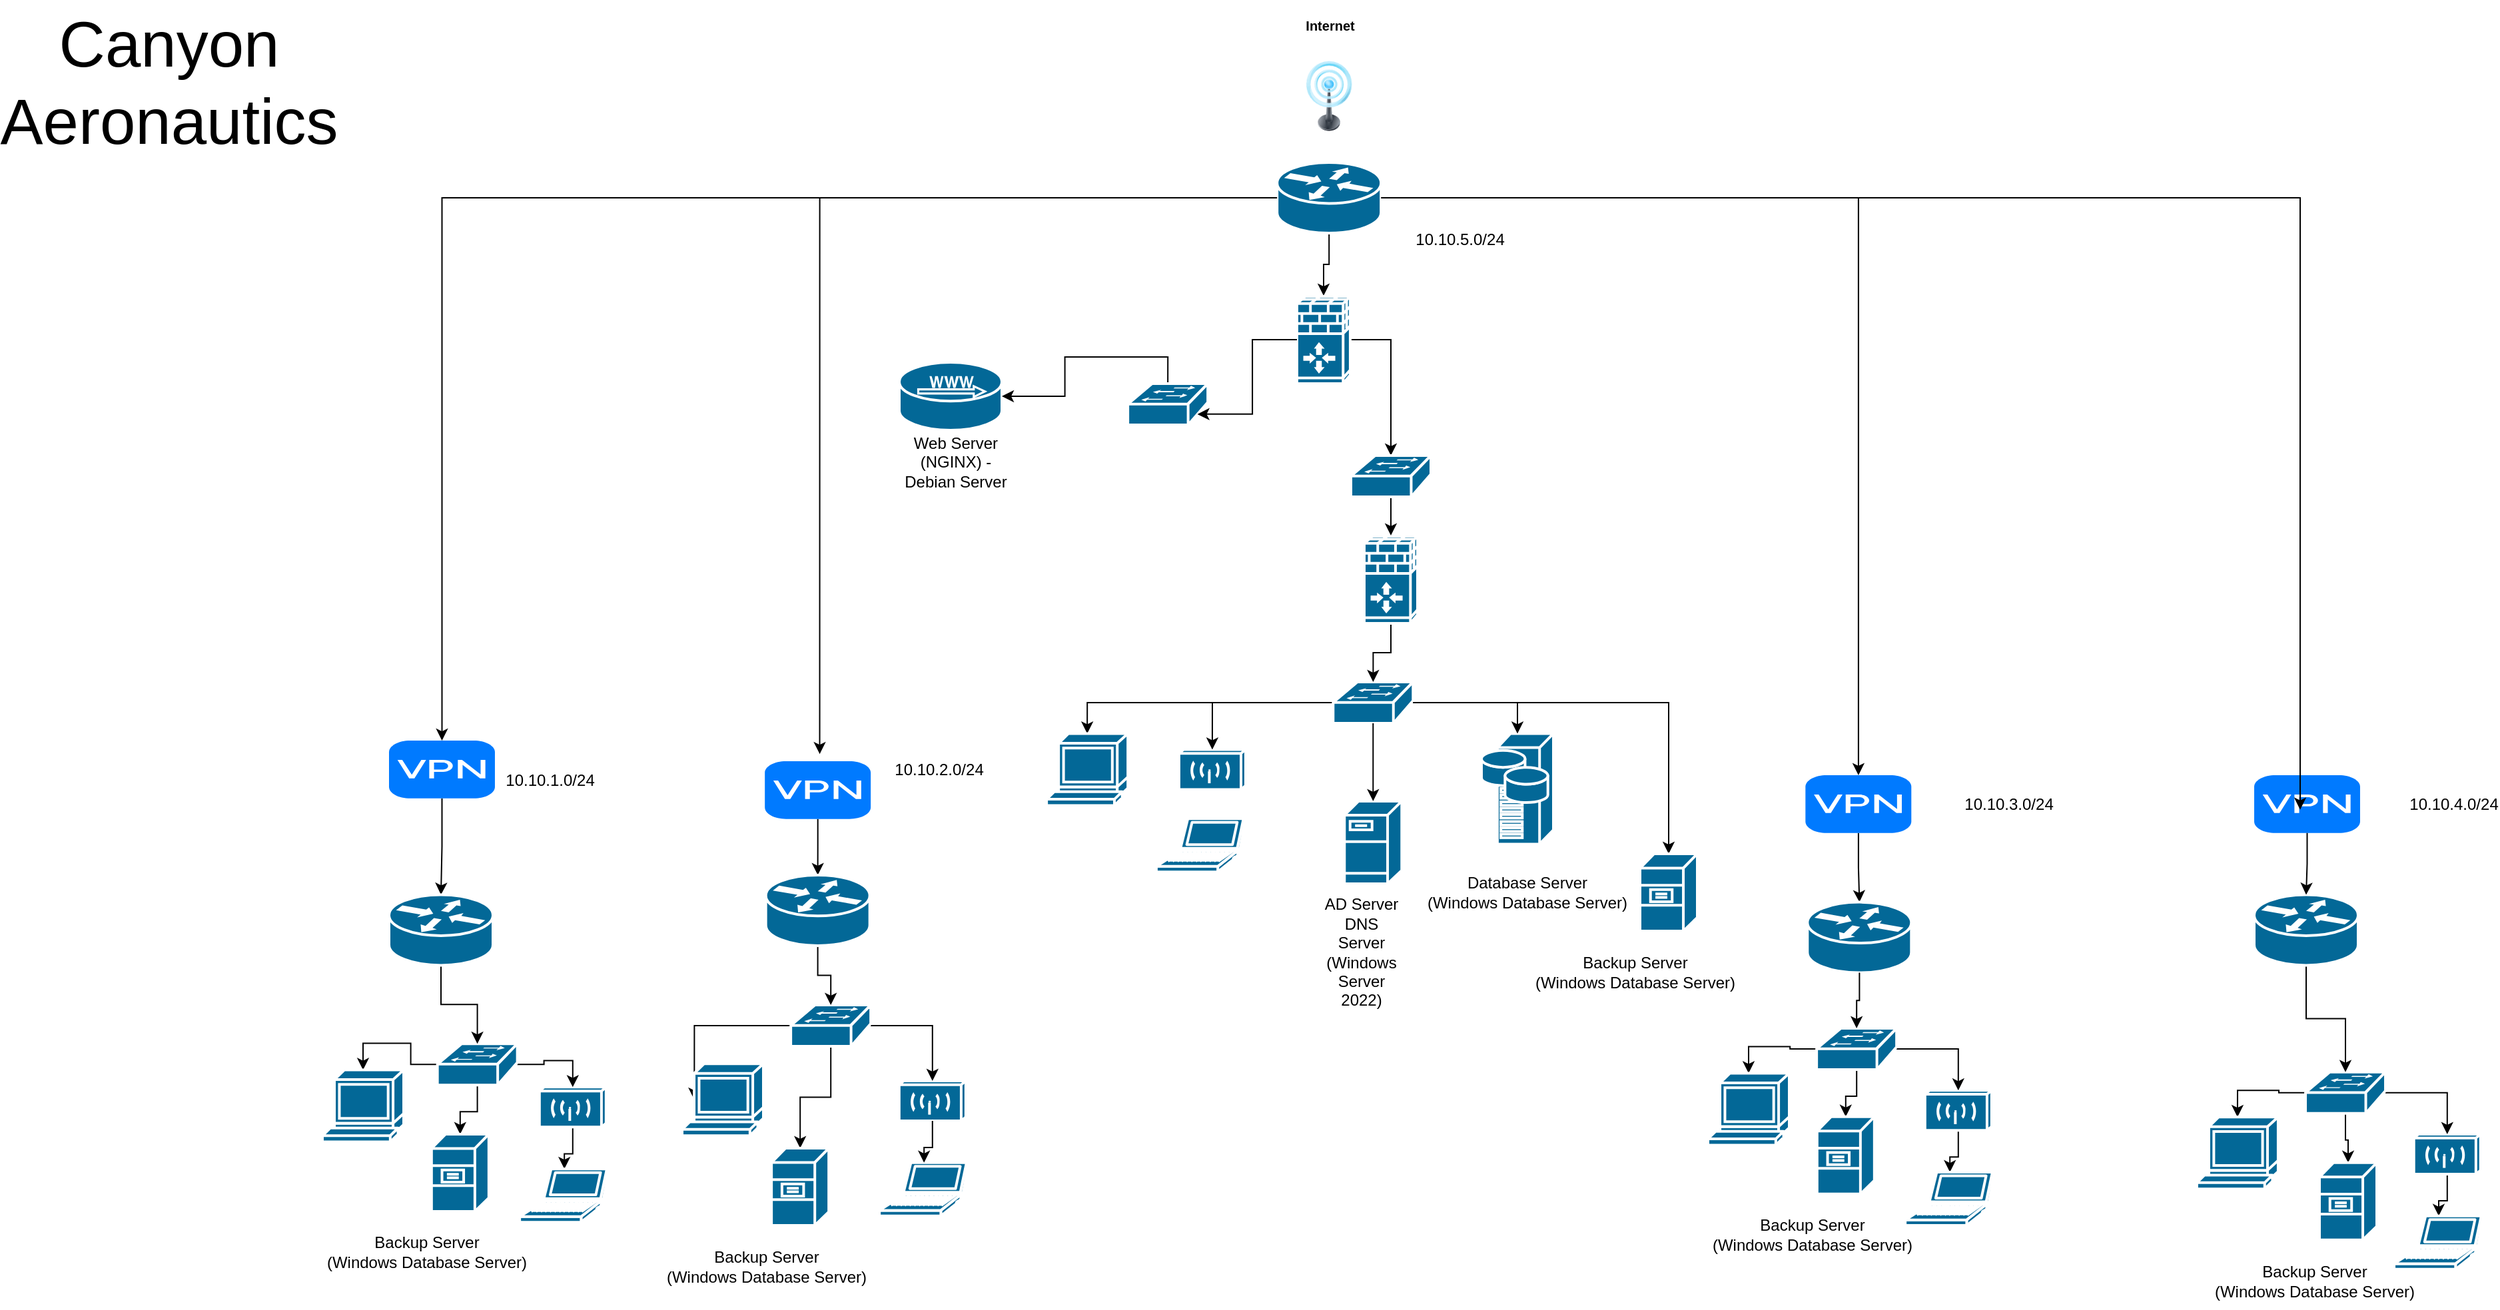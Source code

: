 <mxfile version="22.0.0" type="github">
  <diagram name="Page-1" id="55a83fd1-7818-8e21-69c5-c3457e3827bb">
    <mxGraphModel dx="2093" dy="955" grid="1" gridSize="10" guides="1" tooltips="1" connect="1" arrows="1" fold="1" page="1" pageScale="1" pageWidth="2000" pageHeight="1600" background="none" math="0" shadow="0">
      <root>
        <mxCell id="0" />
        <mxCell id="1" parent="0" />
        <mxCell id="h9fLuppz6c3Ee6yRtKW5-85" value="&lt;font style=&quot;font-size: 10px;&quot;&gt;Internet&lt;/font&gt;" style="text;strokeColor=none;fillColor=none;html=1;fontSize=24;fontStyle=1;verticalAlign=middle;align=center;" parent="1" vertex="1">
          <mxGeometry x="1022.48" y="40.0" width="66.212" height="26.353" as="geometry" />
        </mxCell>
        <mxCell id="h9fLuppz6c3Ee6yRtKW5-9" value="" style="image;html=1;image=img/lib/clip_art/telecommunication/Signal_tower_on_128x128.png" parent="1" vertex="1">
          <mxGeometry x="1029.102" y="83.643" width="52.97" height="52.706" as="geometry" />
        </mxCell>
        <mxCell id="T81MVam2oDBTtQF74JZc-26" value="" style="shape=mxgraph.cisco.wireless.wireless_transport;sketch=0;html=1;pointerEvents=1;dashed=0;fillColor=#036897;strokeColor=#ffffff;strokeWidth=2;verticalLabelPosition=bottom;verticalAlign=top;align=center;outlineConnect=0;" parent="1" vertex="1">
          <mxGeometry x="732.91" y="849.5" width="50" height="30" as="geometry" />
        </mxCell>
        <mxCell id="6Hb-7iKjbaXuVZW9iwau-34" style="edgeStyle=orthogonalEdgeStyle;rounded=0;orthogonalLoop=1;jettySize=auto;html=1;" parent="1" source="T81MVam2oDBTtQF74JZc-27" target="T81MVam2oDBTtQF74JZc-26" edge="1">
          <mxGeometry relative="1" as="geometry" />
        </mxCell>
        <mxCell id="6Hb-7iKjbaXuVZW9iwau-35" style="edgeStyle=orthogonalEdgeStyle;rounded=0;orthogonalLoop=1;jettySize=auto;html=1;entryX=0.15;entryY=0.5;entryDx=0;entryDy=0;entryPerimeter=0;" parent="1" source="T81MVam2oDBTtQF74JZc-27" target="T81MVam2oDBTtQF74JZc-43" edge="1">
          <mxGeometry relative="1" as="geometry" />
        </mxCell>
        <mxCell id="hgCzGkN1xgXQZOoQxE4W-75" style="edgeStyle=orthogonalEdgeStyle;rounded=0;orthogonalLoop=1;jettySize=auto;html=1;" edge="1" parent="1" source="T81MVam2oDBTtQF74JZc-27" target="hgCzGkN1xgXQZOoQxE4W-68">
          <mxGeometry relative="1" as="geometry" />
        </mxCell>
        <mxCell id="T81MVam2oDBTtQF74JZc-27" value="" style="shape=mxgraph.cisco.switches.workgroup_switch;sketch=0;html=1;pointerEvents=1;dashed=0;fillColor=#036897;strokeColor=#ffffff;strokeWidth=2;verticalLabelPosition=bottom;verticalAlign=top;align=center;outlineConnect=0;" parent="1" vertex="1">
          <mxGeometry x="651.57" y="792.5" width="60" height="31" as="geometry" />
        </mxCell>
        <mxCell id="T81MVam2oDBTtQF74JZc-38" value="" style="shape=mxgraph.cisco.computers_and_peripherals.laptop;sketch=0;html=1;pointerEvents=1;dashed=0;fillColor=#036897;strokeColor=#ffffff;strokeWidth=2;verticalLabelPosition=bottom;verticalAlign=top;align=center;outlineConnect=0;" parent="1" vertex="1">
          <mxGeometry x="718.08" y="910.89" width="67" height="40" as="geometry" />
        </mxCell>
        <mxCell id="T81MVam2oDBTtQF74JZc-43" value="" style="shape=mxgraph.cisco.computers_and_peripherals.terminal;sketch=0;html=1;pointerEvents=1;dashed=0;fillColor=#036897;strokeColor=#ffffff;strokeWidth=2;verticalLabelPosition=bottom;verticalAlign=top;align=center;outlineConnect=0;" parent="1" vertex="1">
          <mxGeometry x="570.0" y="836.6" width="61" height="54" as="geometry" />
        </mxCell>
        <mxCell id="hgCzGkN1xgXQZOoQxE4W-60" style="edgeStyle=orthogonalEdgeStyle;rounded=0;orthogonalLoop=1;jettySize=auto;html=1;" edge="1" parent="1" source="6Hb-7iKjbaXuVZW9iwau-10" target="6Hb-7iKjbaXuVZW9iwau-12">
          <mxGeometry relative="1" as="geometry" />
        </mxCell>
        <mxCell id="6Hb-7iKjbaXuVZW9iwau-10" value="" style="shape=mxgraph.cisco.wireless.wireless_transport;sketch=0;html=1;pointerEvents=1;dashed=0;fillColor=#036897;strokeColor=#ffffff;strokeWidth=2;verticalLabelPosition=bottom;verticalAlign=top;align=center;outlineConnect=0;" parent="1" vertex="1">
          <mxGeometry x="462.91" y="854.18" width="50" height="30" as="geometry" />
        </mxCell>
        <mxCell id="6Hb-7iKjbaXuVZW9iwau-36" style="edgeStyle=orthogonalEdgeStyle;rounded=0;orthogonalLoop=1;jettySize=auto;html=1;entryX=0.5;entryY=0;entryDx=0;entryDy=0;entryPerimeter=0;" parent="1" source="6Hb-7iKjbaXuVZW9iwau-11" target="6Hb-7iKjbaXuVZW9iwau-10" edge="1">
          <mxGeometry relative="1" as="geometry" />
        </mxCell>
        <mxCell id="6Hb-7iKjbaXuVZW9iwau-37" style="edgeStyle=orthogonalEdgeStyle;rounded=0;orthogonalLoop=1;jettySize=auto;html=1;entryX=0.5;entryY=0;entryDx=0;entryDy=0;entryPerimeter=0;" parent="1" source="6Hb-7iKjbaXuVZW9iwau-11" target="6Hb-7iKjbaXuVZW9iwau-13" edge="1">
          <mxGeometry relative="1" as="geometry" />
        </mxCell>
        <mxCell id="hgCzGkN1xgXQZOoQxE4W-74" style="edgeStyle=orthogonalEdgeStyle;rounded=0;orthogonalLoop=1;jettySize=auto;html=1;" edge="1" parent="1" source="6Hb-7iKjbaXuVZW9iwau-11" target="hgCzGkN1xgXQZOoQxE4W-72">
          <mxGeometry relative="1" as="geometry" />
        </mxCell>
        <mxCell id="6Hb-7iKjbaXuVZW9iwau-11" value="" style="shape=mxgraph.cisco.switches.workgroup_switch;sketch=0;html=1;pointerEvents=1;dashed=0;fillColor=#036897;strokeColor=#ffffff;strokeWidth=2;verticalLabelPosition=bottom;verticalAlign=top;align=center;outlineConnect=0;" parent="1" vertex="1">
          <mxGeometry x="386.33" y="821.59" width="60" height="31" as="geometry" />
        </mxCell>
        <mxCell id="6Hb-7iKjbaXuVZW9iwau-12" value="" style="shape=mxgraph.cisco.computers_and_peripherals.laptop;sketch=0;html=1;pointerEvents=1;dashed=0;fillColor=#036897;strokeColor=#ffffff;strokeWidth=2;verticalLabelPosition=bottom;verticalAlign=top;align=center;outlineConnect=0;" parent="1" vertex="1">
          <mxGeometry x="448.08" y="915.57" width="67" height="40" as="geometry" />
        </mxCell>
        <mxCell id="6Hb-7iKjbaXuVZW9iwau-13" value="" style="shape=mxgraph.cisco.computers_and_peripherals.terminal;sketch=0;html=1;pointerEvents=1;dashed=0;fillColor=#036897;strokeColor=#ffffff;strokeWidth=2;verticalLabelPosition=bottom;verticalAlign=top;align=center;outlineConnect=0;" parent="1" vertex="1">
          <mxGeometry x="300.0" y="841.28" width="61" height="54" as="geometry" />
        </mxCell>
        <mxCell id="hgCzGkN1xgXQZOoQxE4W-62" value="" style="edgeStyle=orthogonalEdgeStyle;rounded=0;orthogonalLoop=1;jettySize=auto;html=1;" edge="1" parent="1" source="6Hb-7iKjbaXuVZW9iwau-17" target="6Hb-7iKjbaXuVZW9iwau-19">
          <mxGeometry relative="1" as="geometry" />
        </mxCell>
        <mxCell id="6Hb-7iKjbaXuVZW9iwau-17" value="" style="shape=mxgraph.cisco.wireless.wireless_transport;sketch=0;html=1;pointerEvents=1;dashed=0;fillColor=#036897;strokeColor=#ffffff;strokeWidth=2;verticalLabelPosition=bottom;verticalAlign=top;align=center;outlineConnect=0;" parent="1" vertex="1">
          <mxGeometry x="1869.86" y="889.49" width="50" height="30" as="geometry" />
        </mxCell>
        <mxCell id="6Hb-7iKjbaXuVZW9iwau-49" style="edgeStyle=orthogonalEdgeStyle;rounded=0;orthogonalLoop=1;jettySize=auto;html=1;entryX=0.5;entryY=0;entryDx=0;entryDy=0;entryPerimeter=0;" parent="1" source="6Hb-7iKjbaXuVZW9iwau-18" target="6Hb-7iKjbaXuVZW9iwau-20" edge="1">
          <mxGeometry relative="1" as="geometry" />
        </mxCell>
        <mxCell id="6Hb-7iKjbaXuVZW9iwau-50" style="edgeStyle=orthogonalEdgeStyle;rounded=0;orthogonalLoop=1;jettySize=auto;html=1;" parent="1" source="6Hb-7iKjbaXuVZW9iwau-18" target="6Hb-7iKjbaXuVZW9iwau-17" edge="1">
          <mxGeometry relative="1" as="geometry" />
        </mxCell>
        <mxCell id="hgCzGkN1xgXQZOoQxE4W-77" style="edgeStyle=orthogonalEdgeStyle;rounded=0;orthogonalLoop=1;jettySize=auto;html=1;" edge="1" parent="1" source="6Hb-7iKjbaXuVZW9iwau-18" target="hgCzGkN1xgXQZOoQxE4W-70">
          <mxGeometry relative="1" as="geometry" />
        </mxCell>
        <mxCell id="6Hb-7iKjbaXuVZW9iwau-18" value="" style="shape=mxgraph.cisco.switches.workgroup_switch;sketch=0;html=1;pointerEvents=1;dashed=0;fillColor=#036897;strokeColor=#ffffff;strokeWidth=2;verticalLabelPosition=bottom;verticalAlign=top;align=center;outlineConnect=0;" parent="1" vertex="1">
          <mxGeometry x="1788.52" y="842.86" width="60" height="31" as="geometry" />
        </mxCell>
        <mxCell id="6Hb-7iKjbaXuVZW9iwau-19" value="" style="shape=mxgraph.cisco.computers_and_peripherals.laptop;sketch=0;html=1;pointerEvents=1;dashed=0;fillColor=#036897;strokeColor=#ffffff;strokeWidth=2;verticalLabelPosition=bottom;verticalAlign=top;align=center;outlineConnect=0;" parent="1" vertex="1">
          <mxGeometry x="1855.03" y="950.88" width="67" height="40" as="geometry" />
        </mxCell>
        <mxCell id="6Hb-7iKjbaXuVZW9iwau-20" value="" style="shape=mxgraph.cisco.computers_and_peripherals.terminal;sketch=0;html=1;pointerEvents=1;dashed=0;fillColor=#036897;strokeColor=#ffffff;strokeWidth=2;verticalLabelPosition=bottom;verticalAlign=top;align=center;outlineConnect=0;" parent="1" vertex="1">
          <mxGeometry x="1706.95" y="876.59" width="61" height="54" as="geometry" />
        </mxCell>
        <mxCell id="hgCzGkN1xgXQZOoQxE4W-36" style="edgeStyle=orthogonalEdgeStyle;rounded=0;orthogonalLoop=1;jettySize=auto;html=1;" edge="1" parent="1" source="6Hb-7iKjbaXuVZW9iwau-25" target="hgCzGkN1xgXQZOoQxE4W-35">
          <mxGeometry relative="1" as="geometry" />
        </mxCell>
        <mxCell id="6Hb-7iKjbaXuVZW9iwau-25" value="" style="html=1;strokeWidth=1;shadow=0;dashed=0;shape=mxgraph.ios7.misc.vpn;fillColor=#007AFF;strokeColor=none;buttonText=;strokeColor2=#222222;fontColor=#222222;fontSize=8;verticalLabelPosition=bottom;verticalAlign=top;align=center;sketch=0;" parent="1" vertex="1">
          <mxGeometry x="350.0" y="594.02" width="79.48" height="43.37" as="geometry" />
        </mxCell>
        <mxCell id="hgCzGkN1xgXQZOoQxE4W-41" style="edgeStyle=orthogonalEdgeStyle;rounded=0;orthogonalLoop=1;jettySize=auto;html=1;" edge="1" parent="1" source="6Hb-7iKjbaXuVZW9iwau-26" target="hgCzGkN1xgXQZOoQxE4W-40">
          <mxGeometry relative="1" as="geometry" />
        </mxCell>
        <mxCell id="6Hb-7iKjbaXuVZW9iwau-26" value="" style="html=1;strokeWidth=1;shadow=0;dashed=0;shape=mxgraph.ios7.misc.vpn;fillColor=#007AFF;strokeColor=none;buttonText=;strokeColor2=#222222;fontColor=#222222;fontSize=8;verticalLabelPosition=bottom;verticalAlign=top;align=center;sketch=0;" parent="1" vertex="1">
          <mxGeometry x="632.09" y="609.45" width="79.48" height="43.37" as="geometry" />
        </mxCell>
        <mxCell id="hgCzGkN1xgXQZOoQxE4W-49" style="edgeStyle=orthogonalEdgeStyle;rounded=0;orthogonalLoop=1;jettySize=auto;html=1;" edge="1" parent="1" source="6Hb-7iKjbaXuVZW9iwau-27" target="hgCzGkN1xgXQZOoQxE4W-46">
          <mxGeometry relative="1" as="geometry" />
        </mxCell>
        <mxCell id="6Hb-7iKjbaXuVZW9iwau-27" value="" style="html=1;strokeWidth=1;shadow=0;dashed=0;shape=mxgraph.ios7.misc.vpn;fillColor=#007AFF;strokeColor=none;buttonText=;strokeColor2=#222222;fontColor=#222222;fontSize=8;verticalLabelPosition=bottom;verticalAlign=top;align=center;sketch=0;" parent="1" vertex="1">
          <mxGeometry x="1413.17" y="620" width="79.48" height="43.37" as="geometry" />
        </mxCell>
        <mxCell id="6Hb-7iKjbaXuVZW9iwau-28" value="" style="html=1;strokeWidth=1;shadow=0;dashed=0;shape=mxgraph.ios7.misc.vpn;fillColor=#007AFF;strokeColor=none;buttonText=;strokeColor2=#222222;fontColor=#222222;fontSize=8;verticalLabelPosition=bottom;verticalAlign=top;align=center;sketch=0;" parent="1" vertex="1">
          <mxGeometry x="1750" y="620.0" width="79.48" height="43.37" as="geometry" />
        </mxCell>
        <mxCell id="6Hb-7iKjbaXuVZW9iwau-52" value="10.10.1.0/24" style="text;html=1;strokeColor=none;fillColor=none;align=center;verticalAlign=middle;whiteSpace=wrap;rounded=0;" parent="1" vertex="1">
          <mxGeometry x="441.05" y="609.45" width="60" height="30" as="geometry" />
        </mxCell>
        <mxCell id="6Hb-7iKjbaXuVZW9iwau-53" value="10.10.2.0/24" style="text;html=1;strokeColor=none;fillColor=none;align=center;verticalAlign=middle;whiteSpace=wrap;rounded=0;" parent="1" vertex="1">
          <mxGeometry x="733.0" y="600.71" width="60" height="30" as="geometry" />
        </mxCell>
        <mxCell id="6Hb-7iKjbaXuVZW9iwau-54" value="10.10.3.0/24" style="text;html=1;strokeColor=none;fillColor=none;align=center;verticalAlign=middle;whiteSpace=wrap;rounded=0;" parent="1" vertex="1">
          <mxGeometry x="1536.48" y="626.68" width="60" height="30" as="geometry" />
        </mxCell>
        <mxCell id="6Hb-7iKjbaXuVZW9iwau-55" value="10.10.4.0/24" style="text;html=1;strokeColor=none;fillColor=none;align=center;verticalAlign=middle;whiteSpace=wrap;rounded=0;" parent="1" vertex="1">
          <mxGeometry x="1869.86" y="626.68" width="60" height="30" as="geometry" />
        </mxCell>
        <mxCell id="6Hb-7iKjbaXuVZW9iwau-56" value="10.10.5.0/24" style="text;html=1;strokeColor=none;fillColor=none;align=center;verticalAlign=middle;whiteSpace=wrap;rounded=0;" parent="1" vertex="1">
          <mxGeometry x="1124.44" y="203.35" width="60" height="30" as="geometry" />
        </mxCell>
        <mxCell id="6Hb-7iKjbaXuVZW9iwau-59" value="&lt;font style=&quot;font-size: 48px;&quot;&gt;Canyon Aeronautics&lt;/font&gt;" style="text;html=1;strokeColor=none;fillColor=none;align=center;verticalAlign=middle;whiteSpace=wrap;rounded=0;" parent="1" vertex="1">
          <mxGeometry x="80" y="40" width="210" height="120" as="geometry" />
        </mxCell>
        <mxCell id="MmJGt0UsW00Nj7Y8YMG3-1" value="" style="shape=mxgraph.cisco.servers.microwebserver;sketch=0;html=1;pointerEvents=1;dashed=0;fillColor=#036897;strokeColor=#ffffff;strokeWidth=2;verticalLabelPosition=bottom;verticalAlign=top;align=center;outlineConnect=0;" parent="1" vertex="1">
          <mxGeometry x="733" y="310" width="77" height="51" as="geometry" />
        </mxCell>
        <mxCell id="MmJGt0UsW00Nj7Y8YMG3-2" value="Web Server (NGINX) - Debian Server" style="text;html=1;strokeColor=none;fillColor=none;align=center;verticalAlign=middle;whiteSpace=wrap;rounded=0;" parent="1" vertex="1">
          <mxGeometry x="733" y="370" width="84.92" height="30" as="geometry" />
        </mxCell>
        <mxCell id="hgCzGkN1xgXQZOoQxE4W-4" value="" style="shape=mxgraph.cisco.wireless.wireless_transport;sketch=0;html=1;pointerEvents=1;dashed=0;fillColor=#036897;strokeColor=#ffffff;strokeWidth=2;verticalLabelPosition=bottom;verticalAlign=top;align=center;outlineConnect=0;" vertex="1" parent="1">
          <mxGeometry x="942.95" y="600.71" width="50" height="30" as="geometry" />
        </mxCell>
        <mxCell id="hgCzGkN1xgXQZOoQxE4W-5" style="edgeStyle=orthogonalEdgeStyle;rounded=0;orthogonalLoop=1;jettySize=auto;html=1;entryX=0.5;entryY=0;entryDx=0;entryDy=0;entryPerimeter=0;" edge="1" parent="1" source="hgCzGkN1xgXQZOoQxE4W-7" target="hgCzGkN1xgXQZOoQxE4W-4">
          <mxGeometry relative="1" as="geometry" />
        </mxCell>
        <mxCell id="hgCzGkN1xgXQZOoQxE4W-6" style="edgeStyle=orthogonalEdgeStyle;rounded=0;orthogonalLoop=1;jettySize=auto;html=1;entryX=0.5;entryY=0;entryDx=0;entryDy=0;entryPerimeter=0;" edge="1" parent="1" source="hgCzGkN1xgXQZOoQxE4W-7" target="hgCzGkN1xgXQZOoQxE4W-9">
          <mxGeometry relative="1" as="geometry" />
        </mxCell>
        <mxCell id="hgCzGkN1xgXQZOoQxE4W-64" style="edgeStyle=orthogonalEdgeStyle;rounded=0;orthogonalLoop=1;jettySize=auto;html=1;" edge="1" parent="1" source="hgCzGkN1xgXQZOoQxE4W-7" target="hgCzGkN1xgXQZOoQxE4W-63">
          <mxGeometry relative="1" as="geometry" />
        </mxCell>
        <mxCell id="hgCzGkN1xgXQZOoQxE4W-7" value="" style="shape=mxgraph.cisco.switches.workgroup_switch;sketch=0;html=1;pointerEvents=1;dashed=0;fillColor=#036897;strokeColor=#ffffff;strokeWidth=2;verticalLabelPosition=bottom;verticalAlign=top;align=center;outlineConnect=0;" vertex="1" parent="1">
          <mxGeometry x="1058.65" y="550" width="60" height="31" as="geometry" />
        </mxCell>
        <mxCell id="hgCzGkN1xgXQZOoQxE4W-8" value="" style="shape=mxgraph.cisco.computers_and_peripherals.laptop;sketch=0;html=1;pointerEvents=1;dashed=0;fillColor=#036897;strokeColor=#ffffff;strokeWidth=2;verticalLabelPosition=bottom;verticalAlign=top;align=center;outlineConnect=0;" vertex="1" parent="1">
          <mxGeometry x="925.95" y="652.59" width="67" height="40" as="geometry" />
        </mxCell>
        <mxCell id="hgCzGkN1xgXQZOoQxE4W-9" value="" style="shape=mxgraph.cisco.computers_and_peripherals.terminal;sketch=0;html=1;pointerEvents=1;dashed=0;fillColor=#036897;strokeColor=#ffffff;strokeWidth=2;verticalLabelPosition=bottom;verticalAlign=top;align=center;outlineConnect=0;" vertex="1" parent="1">
          <mxGeometry x="843.57" y="588.71" width="61" height="54" as="geometry" />
        </mxCell>
        <mxCell id="hgCzGkN1xgXQZOoQxE4W-14" value="" style="shape=mxgraph.cisco.servers.fileserver;sketch=0;html=1;pointerEvents=1;dashed=0;fillColor=#036897;strokeColor=#ffffff;strokeWidth=2;verticalLabelPosition=bottom;verticalAlign=top;align=center;outlineConnect=0;" vertex="1" parent="1">
          <mxGeometry x="1067.15" y="639.45" width="43" height="62" as="geometry" />
        </mxCell>
        <mxCell id="hgCzGkN1xgXQZOoQxE4W-15" style="edgeStyle=orthogonalEdgeStyle;rounded=0;orthogonalLoop=1;jettySize=auto;html=1;entryX=0.5;entryY=0;entryDx=0;entryDy=0;entryPerimeter=0;" edge="1" parent="1" source="hgCzGkN1xgXQZOoQxE4W-7" target="hgCzGkN1xgXQZOoQxE4W-14">
          <mxGeometry relative="1" as="geometry" />
        </mxCell>
        <mxCell id="hgCzGkN1xgXQZOoQxE4W-16" value="AD Server&lt;br&gt;DNS Server&lt;br&gt;(Windows Server 2022)" style="text;html=1;strokeColor=none;fillColor=none;align=center;verticalAlign=middle;whiteSpace=wrap;rounded=0;" vertex="1" parent="1">
          <mxGeometry x="1050.15" y="738.31" width="60" height="30" as="geometry" />
        </mxCell>
        <mxCell id="hgCzGkN1xgXQZOoQxE4W-17" value="" style="shape=mxgraph.cisco.servers.storage_server;sketch=0;html=1;pointerEvents=1;dashed=0;fillColor=#036897;strokeColor=#ffffff;strokeWidth=2;verticalLabelPosition=bottom;verticalAlign=top;align=center;outlineConnect=0;" vertex="1" parent="1">
          <mxGeometry x="1170" y="588.71" width="54" height="83" as="geometry" />
        </mxCell>
        <mxCell id="hgCzGkN1xgXQZOoQxE4W-18" style="edgeStyle=orthogonalEdgeStyle;rounded=0;orthogonalLoop=1;jettySize=auto;html=1;entryX=0.5;entryY=0;entryDx=0;entryDy=0;entryPerimeter=0;" edge="1" parent="1" source="hgCzGkN1xgXQZOoQxE4W-7" target="hgCzGkN1xgXQZOoQxE4W-17">
          <mxGeometry relative="1" as="geometry" />
        </mxCell>
        <mxCell id="hgCzGkN1xgXQZOoQxE4W-21" style="edgeStyle=orthogonalEdgeStyle;rounded=0;orthogonalLoop=1;jettySize=auto;html=1;" edge="1" parent="1" source="hgCzGkN1xgXQZOoQxE4W-19" target="hgCzGkN1xgXQZOoQxE4W-20">
          <mxGeometry relative="1" as="geometry" />
        </mxCell>
        <mxCell id="hgCzGkN1xgXQZOoQxE4W-39" style="edgeStyle=orthogonalEdgeStyle;rounded=0;orthogonalLoop=1;jettySize=auto;html=1;" edge="1" parent="1" source="hgCzGkN1xgXQZOoQxE4W-19" target="6Hb-7iKjbaXuVZW9iwau-25">
          <mxGeometry relative="1" as="geometry" />
        </mxCell>
        <mxCell id="hgCzGkN1xgXQZOoQxE4W-44" style="edgeStyle=orthogonalEdgeStyle;rounded=0;orthogonalLoop=1;jettySize=auto;html=1;" edge="1" parent="1" source="hgCzGkN1xgXQZOoQxE4W-19" target="6Hb-7iKjbaXuVZW9iwau-27">
          <mxGeometry relative="1" as="geometry" />
        </mxCell>
        <mxCell id="hgCzGkN1xgXQZOoQxE4W-19" value="" style="shape=mxgraph.cisco.routers.router;sketch=0;html=1;pointerEvents=1;dashed=0;fillColor=#036897;strokeColor=#ffffff;strokeWidth=2;verticalLabelPosition=bottom;verticalAlign=top;align=center;outlineConnect=0;" vertex="1" parent="1">
          <mxGeometry x="1016.59" y="160" width="78" height="53" as="geometry" />
        </mxCell>
        <mxCell id="hgCzGkN1xgXQZOoQxE4W-28" style="edgeStyle=orthogonalEdgeStyle;rounded=0;orthogonalLoop=1;jettySize=auto;html=1;" edge="1" parent="1" source="hgCzGkN1xgXQZOoQxE4W-20" target="hgCzGkN1xgXQZOoQxE4W-26">
          <mxGeometry relative="1" as="geometry" />
        </mxCell>
        <mxCell id="hgCzGkN1xgXQZOoQxE4W-20" value="" style="shape=mxgraph.cisco.security.ios_firewall;sketch=0;html=1;pointerEvents=1;dashed=0;fillColor=#036897;strokeColor=#ffffff;strokeWidth=2;verticalLabelPosition=bottom;verticalAlign=top;align=center;outlineConnect=0;" vertex="1" parent="1">
          <mxGeometry x="1031.47" y="260" width="40" height="66" as="geometry" />
        </mxCell>
        <mxCell id="hgCzGkN1xgXQZOoQxE4W-25" style="edgeStyle=orthogonalEdgeStyle;rounded=0;orthogonalLoop=1;jettySize=auto;html=1;" edge="1" parent="1" source="hgCzGkN1xgXQZOoQxE4W-24" target="hgCzGkN1xgXQZOoQxE4W-7">
          <mxGeometry relative="1" as="geometry" />
        </mxCell>
        <mxCell id="hgCzGkN1xgXQZOoQxE4W-24" value="" style="shape=mxgraph.cisco.security.ios_firewall;sketch=0;html=1;pointerEvents=1;dashed=0;fillColor=#036897;strokeColor=#ffffff;strokeWidth=2;verticalLabelPosition=bottom;verticalAlign=top;align=center;outlineConnect=0;" vertex="1" parent="1">
          <mxGeometry x="1082" y="440" width="40" height="66" as="geometry" />
        </mxCell>
        <mxCell id="hgCzGkN1xgXQZOoQxE4W-34" style="edgeStyle=orthogonalEdgeStyle;rounded=0;orthogonalLoop=1;jettySize=auto;html=1;" edge="1" parent="1" source="hgCzGkN1xgXQZOoQxE4W-26" target="hgCzGkN1xgXQZOoQxE4W-24">
          <mxGeometry relative="1" as="geometry" />
        </mxCell>
        <mxCell id="hgCzGkN1xgXQZOoQxE4W-26" value="" style="shape=mxgraph.cisco.switches.workgroup_switch;sketch=0;html=1;pointerEvents=1;dashed=0;fillColor=#036897;strokeColor=#ffffff;strokeWidth=2;verticalLabelPosition=bottom;verticalAlign=top;align=center;outlineConnect=0;" vertex="1" parent="1">
          <mxGeometry x="1072.0" y="380" width="60" height="31" as="geometry" />
        </mxCell>
        <mxCell id="hgCzGkN1xgXQZOoQxE4W-31" style="edgeStyle=orthogonalEdgeStyle;rounded=0;orthogonalLoop=1;jettySize=auto;html=1;exitX=0.5;exitY=0;exitDx=0;exitDy=0;exitPerimeter=0;" edge="1" parent="1" source="hgCzGkN1xgXQZOoQxE4W-29" target="MmJGt0UsW00Nj7Y8YMG3-1">
          <mxGeometry relative="1" as="geometry" />
        </mxCell>
        <mxCell id="hgCzGkN1xgXQZOoQxE4W-29" value="" style="shape=mxgraph.cisco.switches.workgroup_switch;sketch=0;html=1;pointerEvents=1;dashed=0;fillColor=#036897;strokeColor=#ffffff;strokeWidth=2;verticalLabelPosition=bottom;verticalAlign=top;align=center;outlineConnect=0;" vertex="1" parent="1">
          <mxGeometry x="904.57" y="326" width="60" height="31" as="geometry" />
        </mxCell>
        <mxCell id="hgCzGkN1xgXQZOoQxE4W-32" style="edgeStyle=orthogonalEdgeStyle;rounded=0;orthogonalLoop=1;jettySize=auto;html=1;entryX=0.87;entryY=0.74;entryDx=0;entryDy=0;entryPerimeter=0;" edge="1" parent="1" source="hgCzGkN1xgXQZOoQxE4W-20" target="hgCzGkN1xgXQZOoQxE4W-29">
          <mxGeometry relative="1" as="geometry" />
        </mxCell>
        <mxCell id="hgCzGkN1xgXQZOoQxE4W-33" value="Database Server&lt;br&gt;(Windows Database Server)" style="text;html=1;align=center;verticalAlign=middle;resizable=0;points=[];autosize=1;strokeColor=none;fillColor=none;" vertex="1" parent="1">
          <mxGeometry x="1119" y="688" width="170" height="40" as="geometry" />
        </mxCell>
        <mxCell id="hgCzGkN1xgXQZOoQxE4W-37" style="edgeStyle=orthogonalEdgeStyle;rounded=0;orthogonalLoop=1;jettySize=auto;html=1;" edge="1" parent="1" source="hgCzGkN1xgXQZOoQxE4W-35" target="6Hb-7iKjbaXuVZW9iwau-11">
          <mxGeometry relative="1" as="geometry" />
        </mxCell>
        <mxCell id="hgCzGkN1xgXQZOoQxE4W-35" value="" style="shape=mxgraph.cisco.routers.router;sketch=0;html=1;pointerEvents=1;dashed=0;fillColor=#036897;strokeColor=#ffffff;strokeWidth=2;verticalLabelPosition=bottom;verticalAlign=top;align=center;outlineConnect=0;" vertex="1" parent="1">
          <mxGeometry x="350.0" y="709.74" width="78" height="53" as="geometry" />
        </mxCell>
        <mxCell id="hgCzGkN1xgXQZOoQxE4W-38" style="edgeStyle=orthogonalEdgeStyle;rounded=0;orthogonalLoop=1;jettySize=auto;html=1;entryX=0.518;entryY=-0.124;entryDx=0;entryDy=0;entryPerimeter=0;" edge="1" parent="1" source="hgCzGkN1xgXQZOoQxE4W-19" target="6Hb-7iKjbaXuVZW9iwau-26">
          <mxGeometry relative="1" as="geometry" />
        </mxCell>
        <mxCell id="hgCzGkN1xgXQZOoQxE4W-42" style="edgeStyle=orthogonalEdgeStyle;rounded=0;orthogonalLoop=1;jettySize=auto;html=1;" edge="1" parent="1" source="hgCzGkN1xgXQZOoQxE4W-40" target="T81MVam2oDBTtQF74JZc-27">
          <mxGeometry relative="1" as="geometry" />
        </mxCell>
        <mxCell id="hgCzGkN1xgXQZOoQxE4W-40" value="" style="shape=mxgraph.cisco.routers.router;sketch=0;html=1;pointerEvents=1;dashed=0;fillColor=#036897;strokeColor=#ffffff;strokeWidth=2;verticalLabelPosition=bottom;verticalAlign=top;align=center;outlineConnect=0;" vertex="1" parent="1">
          <mxGeometry x="632.83" y="694.94" width="78" height="53" as="geometry" />
        </mxCell>
        <mxCell id="hgCzGkN1xgXQZOoQxE4W-43" style="edgeStyle=orthogonalEdgeStyle;rounded=0;orthogonalLoop=1;jettySize=auto;html=1;exitX=0.5;exitY=0.98;exitDx=0;exitDy=0;exitPerimeter=0;" edge="1" parent="1" source="hgCzGkN1xgXQZOoQxE4W-29" target="hgCzGkN1xgXQZOoQxE4W-29">
          <mxGeometry relative="1" as="geometry" />
        </mxCell>
        <mxCell id="hgCzGkN1xgXQZOoQxE4W-45" style="edgeStyle=orthogonalEdgeStyle;rounded=0;orthogonalLoop=1;jettySize=auto;html=1;entryX=0.434;entryY=0.596;entryDx=0;entryDy=0;entryPerimeter=0;" edge="1" parent="1" source="hgCzGkN1xgXQZOoQxE4W-19" target="6Hb-7iKjbaXuVZW9iwau-28">
          <mxGeometry relative="1" as="geometry" />
        </mxCell>
        <mxCell id="hgCzGkN1xgXQZOoQxE4W-46" value="" style="shape=mxgraph.cisco.routers.router;sketch=0;html=1;pointerEvents=1;dashed=0;fillColor=#036897;strokeColor=#ffffff;strokeWidth=2;verticalLabelPosition=bottom;verticalAlign=top;align=center;outlineConnect=0;" vertex="1" parent="1">
          <mxGeometry x="1414.65" y="715.31" width="78" height="53" as="geometry" />
        </mxCell>
        <mxCell id="hgCzGkN1xgXQZOoQxE4W-50" style="edgeStyle=orthogonalEdgeStyle;rounded=0;orthogonalLoop=1;jettySize=auto;html=1;" edge="1" parent="1" source="hgCzGkN1xgXQZOoQxE4W-47" target="6Hb-7iKjbaXuVZW9iwau-18">
          <mxGeometry relative="1" as="geometry" />
        </mxCell>
        <mxCell id="hgCzGkN1xgXQZOoQxE4W-47" value="" style="shape=mxgraph.cisco.routers.router;sketch=0;html=1;pointerEvents=1;dashed=0;fillColor=#036897;strokeColor=#ffffff;strokeWidth=2;verticalLabelPosition=bottom;verticalAlign=top;align=center;outlineConnect=0;" vertex="1" parent="1">
          <mxGeometry x="1750" y="709.74" width="78" height="53" as="geometry" />
        </mxCell>
        <mxCell id="hgCzGkN1xgXQZOoQxE4W-48" style="edgeStyle=orthogonalEdgeStyle;rounded=0;orthogonalLoop=1;jettySize=auto;html=1;entryX=0.5;entryY=0;entryDx=0;entryDy=0;entryPerimeter=0;" edge="1" parent="1" source="6Hb-7iKjbaXuVZW9iwau-28" target="hgCzGkN1xgXQZOoQxE4W-47">
          <mxGeometry relative="1" as="geometry" />
        </mxCell>
        <mxCell id="hgCzGkN1xgXQZOoQxE4W-61" style="edgeStyle=orthogonalEdgeStyle;rounded=0;orthogonalLoop=1;jettySize=auto;html=1;" edge="1" parent="1" source="hgCzGkN1xgXQZOoQxE4W-51" target="hgCzGkN1xgXQZOoQxE4W-55">
          <mxGeometry relative="1" as="geometry" />
        </mxCell>
        <mxCell id="hgCzGkN1xgXQZOoQxE4W-51" value="" style="shape=mxgraph.cisco.wireless.wireless_transport;sketch=0;html=1;pointerEvents=1;dashed=0;fillColor=#036897;strokeColor=#ffffff;strokeWidth=2;verticalLabelPosition=bottom;verticalAlign=top;align=center;outlineConnect=0;" vertex="1" parent="1">
          <mxGeometry x="1502.91" y="856.63" width="50" height="30" as="geometry" />
        </mxCell>
        <mxCell id="hgCzGkN1xgXQZOoQxE4W-52" style="edgeStyle=orthogonalEdgeStyle;rounded=0;orthogonalLoop=1;jettySize=auto;html=1;entryX=0.5;entryY=0;entryDx=0;entryDy=0;entryPerimeter=0;" edge="1" parent="1" source="hgCzGkN1xgXQZOoQxE4W-54" target="hgCzGkN1xgXQZOoQxE4W-56">
          <mxGeometry relative="1" as="geometry" />
        </mxCell>
        <mxCell id="hgCzGkN1xgXQZOoQxE4W-53" style="edgeStyle=orthogonalEdgeStyle;rounded=0;orthogonalLoop=1;jettySize=auto;html=1;" edge="1" parent="1" source="hgCzGkN1xgXQZOoQxE4W-54" target="hgCzGkN1xgXQZOoQxE4W-51">
          <mxGeometry relative="1" as="geometry" />
        </mxCell>
        <mxCell id="hgCzGkN1xgXQZOoQxE4W-76" style="edgeStyle=orthogonalEdgeStyle;rounded=0;orthogonalLoop=1;jettySize=auto;html=1;" edge="1" parent="1" source="hgCzGkN1xgXQZOoQxE4W-54" target="hgCzGkN1xgXQZOoQxE4W-66">
          <mxGeometry relative="1" as="geometry" />
        </mxCell>
        <mxCell id="hgCzGkN1xgXQZOoQxE4W-54" value="" style="shape=mxgraph.cisco.switches.workgroup_switch;sketch=0;html=1;pointerEvents=1;dashed=0;fillColor=#036897;strokeColor=#ffffff;strokeWidth=2;verticalLabelPosition=bottom;verticalAlign=top;align=center;outlineConnect=0;" vertex="1" parent="1">
          <mxGeometry x="1421.57" y="810" width="60" height="31" as="geometry" />
        </mxCell>
        <mxCell id="hgCzGkN1xgXQZOoQxE4W-55" value="" style="shape=mxgraph.cisco.computers_and_peripherals.laptop;sketch=0;html=1;pointerEvents=1;dashed=0;fillColor=#036897;strokeColor=#ffffff;strokeWidth=2;verticalLabelPosition=bottom;verticalAlign=top;align=center;outlineConnect=0;" vertex="1" parent="1">
          <mxGeometry x="1488.08" y="918.02" width="67" height="40" as="geometry" />
        </mxCell>
        <mxCell id="hgCzGkN1xgXQZOoQxE4W-56" value="" style="shape=mxgraph.cisco.computers_and_peripherals.terminal;sketch=0;html=1;pointerEvents=1;dashed=0;fillColor=#036897;strokeColor=#ffffff;strokeWidth=2;verticalLabelPosition=bottom;verticalAlign=top;align=center;outlineConnect=0;" vertex="1" parent="1">
          <mxGeometry x="1340" y="843.73" width="61" height="54" as="geometry" />
        </mxCell>
        <mxCell id="hgCzGkN1xgXQZOoQxE4W-57" style="edgeStyle=orthogonalEdgeStyle;rounded=0;orthogonalLoop=1;jettySize=auto;html=1;entryX=0.5;entryY=0;entryDx=0;entryDy=0;entryPerimeter=0;" edge="1" parent="1" source="hgCzGkN1xgXQZOoQxE4W-46" target="hgCzGkN1xgXQZOoQxE4W-54">
          <mxGeometry relative="1" as="geometry" />
        </mxCell>
        <mxCell id="hgCzGkN1xgXQZOoQxE4W-59" style="edgeStyle=orthogonalEdgeStyle;rounded=0;orthogonalLoop=1;jettySize=auto;html=1;entryX=0.5;entryY=0;entryDx=0;entryDy=0;entryPerimeter=0;" edge="1" parent="1" source="T81MVam2oDBTtQF74JZc-26" target="T81MVam2oDBTtQF74JZc-38">
          <mxGeometry relative="1" as="geometry" />
        </mxCell>
        <mxCell id="hgCzGkN1xgXQZOoQxE4W-63" value="" style="shape=mxgraph.cisco.servers.file_server;sketch=0;html=1;pointerEvents=1;dashed=0;fillColor=#036897;strokeColor=#ffffff;strokeWidth=2;verticalLabelPosition=bottom;verticalAlign=top;align=center;outlineConnect=0;" vertex="1" parent="1">
          <mxGeometry x="1289" y="679" width="43" height="58" as="geometry" />
        </mxCell>
        <mxCell id="hgCzGkN1xgXQZOoQxE4W-65" value="Backup Server&lt;br&gt;(Windows Database Server)" style="text;html=1;align=center;verticalAlign=middle;resizable=0;points=[];autosize=1;strokeColor=none;fillColor=none;" vertex="1" parent="1">
          <mxGeometry x="1200" y="747.94" width="170" height="40" as="geometry" />
        </mxCell>
        <mxCell id="hgCzGkN1xgXQZOoQxE4W-66" value="" style="shape=mxgraph.cisco.servers.file_server;sketch=0;html=1;pointerEvents=1;dashed=0;fillColor=#036897;strokeColor=#ffffff;strokeWidth=2;verticalLabelPosition=bottom;verticalAlign=top;align=center;outlineConnect=0;" vertex="1" parent="1">
          <mxGeometry x="1421.91" y="876.42" width="43" height="58" as="geometry" />
        </mxCell>
        <mxCell id="hgCzGkN1xgXQZOoQxE4W-67" value="Backup Server&lt;br&gt;(Windows Database Server)" style="text;html=1;align=center;verticalAlign=middle;resizable=0;points=[];autosize=1;strokeColor=none;fillColor=none;" vertex="1" parent="1">
          <mxGeometry x="1332.91" y="945.36" width="170" height="40" as="geometry" />
        </mxCell>
        <mxCell id="hgCzGkN1xgXQZOoQxE4W-68" value="" style="shape=mxgraph.cisco.servers.file_server;sketch=0;html=1;pointerEvents=1;dashed=0;fillColor=#036897;strokeColor=#ffffff;strokeWidth=2;verticalLabelPosition=bottom;verticalAlign=top;align=center;outlineConnect=0;" vertex="1" parent="1">
          <mxGeometry x="637.08" y="900" width="43" height="58" as="geometry" />
        </mxCell>
        <mxCell id="hgCzGkN1xgXQZOoQxE4W-69" value="Backup Server&lt;br&gt;(Windows Database Server)" style="text;html=1;align=center;verticalAlign=middle;resizable=0;points=[];autosize=1;strokeColor=none;fillColor=none;" vertex="1" parent="1">
          <mxGeometry x="548.08" y="968.94" width="170" height="40" as="geometry" />
        </mxCell>
        <mxCell id="hgCzGkN1xgXQZOoQxE4W-70" value="" style="shape=mxgraph.cisco.servers.file_server;sketch=0;html=1;pointerEvents=1;dashed=0;fillColor=#036897;strokeColor=#ffffff;strokeWidth=2;verticalLabelPosition=bottom;verticalAlign=top;align=center;outlineConnect=0;" vertex="1" parent="1">
          <mxGeometry x="1799" y="910.89" width="43" height="58" as="geometry" />
        </mxCell>
        <mxCell id="hgCzGkN1xgXQZOoQxE4W-71" value="Backup Server&lt;br&gt;(Windows Database Server)" style="text;html=1;align=center;verticalAlign=middle;resizable=0;points=[];autosize=1;strokeColor=none;fillColor=none;" vertex="1" parent="1">
          <mxGeometry x="1710" y="979.83" width="170" height="40" as="geometry" />
        </mxCell>
        <mxCell id="hgCzGkN1xgXQZOoQxE4W-72" value="" style="shape=mxgraph.cisco.servers.file_server;sketch=0;html=1;pointerEvents=1;dashed=0;fillColor=#036897;strokeColor=#ffffff;strokeWidth=2;verticalLabelPosition=bottom;verticalAlign=top;align=center;outlineConnect=0;" vertex="1" parent="1">
          <mxGeometry x="381.91" y="889.49" width="43" height="58" as="geometry" />
        </mxCell>
        <mxCell id="hgCzGkN1xgXQZOoQxE4W-73" value="Backup Server&lt;br&gt;(Windows Database Server)" style="text;html=1;align=center;verticalAlign=middle;resizable=0;points=[];autosize=1;strokeColor=none;fillColor=none;" vertex="1" parent="1">
          <mxGeometry x="292.91" y="958.43" width="170" height="40" as="geometry" />
        </mxCell>
      </root>
    </mxGraphModel>
  </diagram>
</mxfile>
